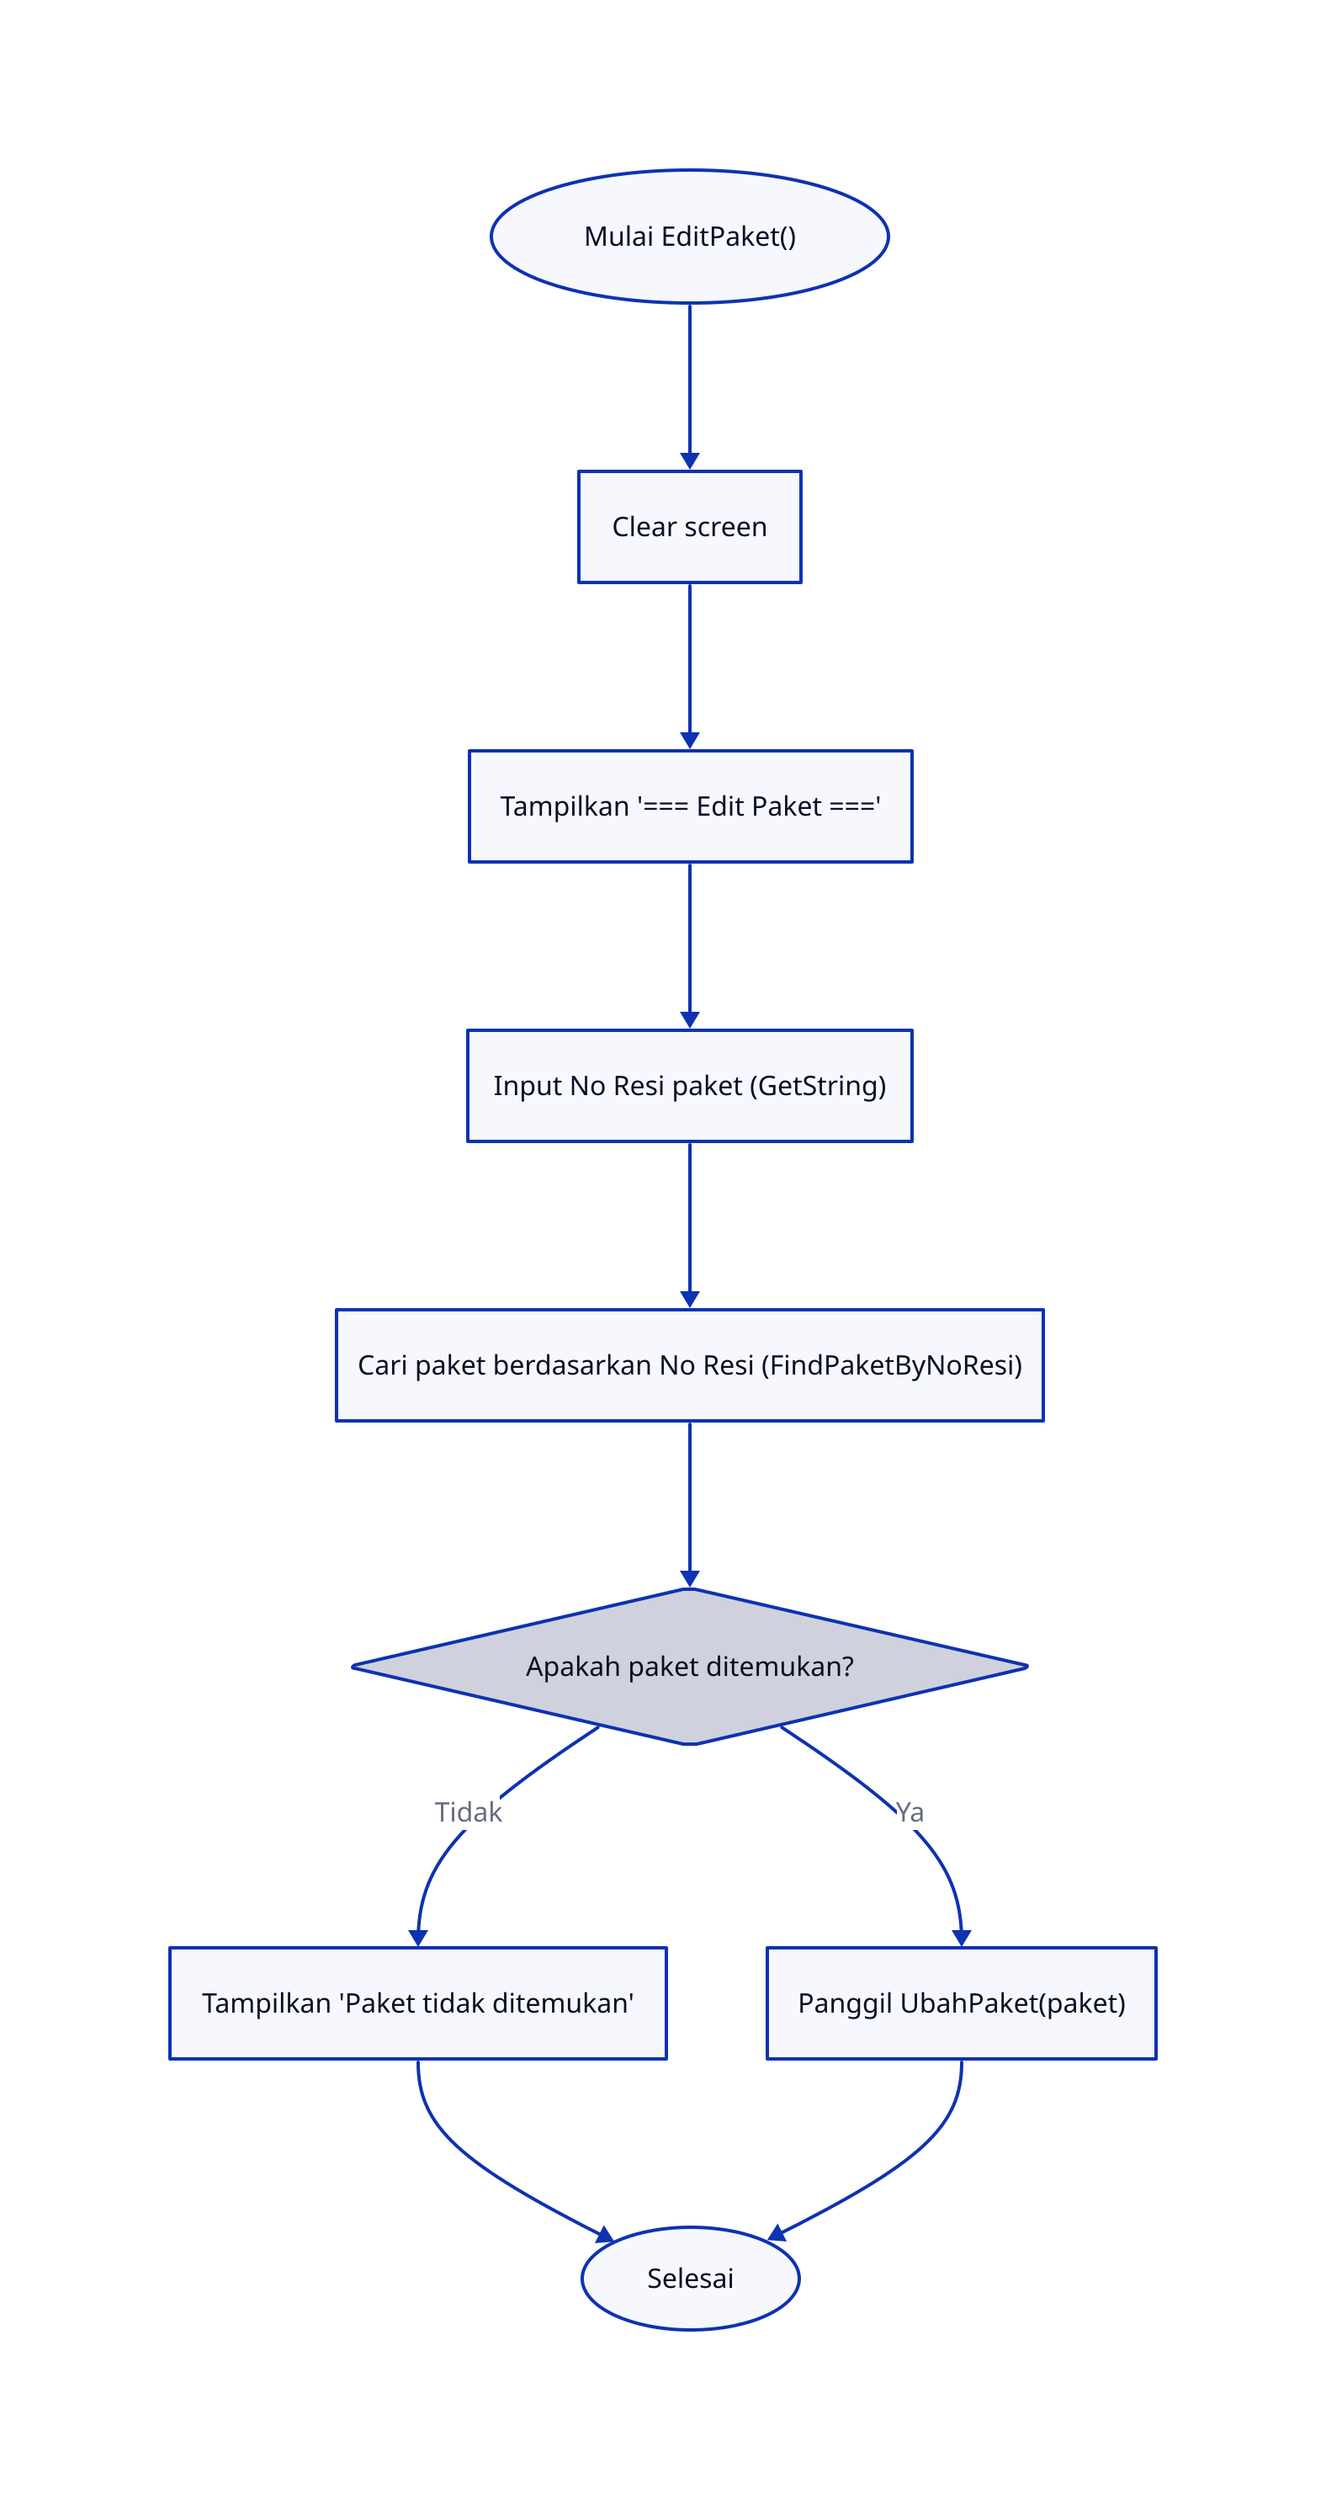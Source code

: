 direction: down

start: "Mulai EditPaket()" {
  shape: oval
}

clearScreen: "Clear screen" {
  shape: rectangle
}

printTitle: "Tampilkan '=== Edit Paket ==='" {
  shape: rectangle
}

inputNoResi: "Input No Resi paket (GetString)" {
  shape: rectangle
}

findPackage: "Cari paket berdasarkan No Resi (FindPaketByNoResi)" {
  shape: rectangle
}

checkPackageFound: "Apakah paket ditemukan?" {
  shape: diamond
}

printNotFound: "Tampilkan 'Paket tidak ditemukan'" {
  shape: rectangle
}

callUbahPaket: "Panggil UbahPaket(paket)" {
  shape: rectangle
}

end: "Selesai" {
  shape: oval
}

start -> clearScreen -> printTitle -> inputNoResi -> findPackage -> checkPackageFound
checkPackageFound -> printNotFound: Tidak
printNotFound -> end
checkPackageFound -> callUbahPaket: Ya
callUbahPaket -> end

